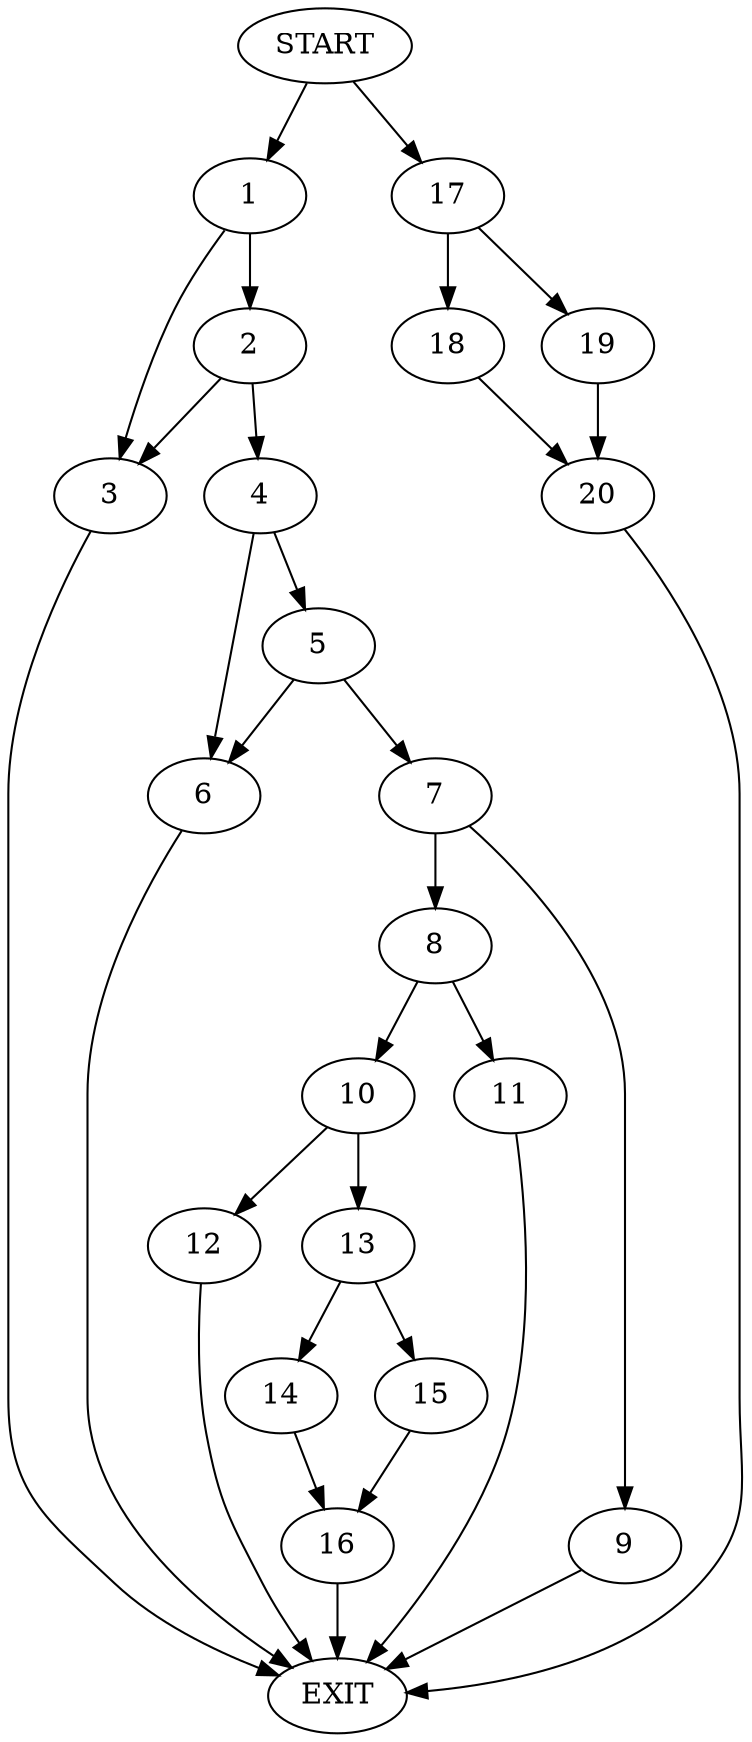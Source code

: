 digraph {
0 [label="START"]
21 [label="EXIT"]
0 -> 1
1 -> 2
1 -> 3
3 -> 21
2 -> 3
2 -> 4
4 -> 5
4 -> 6
5 -> 7
5 -> 6
6 -> 21
7 -> 8
7 -> 9
8 -> 10
8 -> 11
9 -> 21
11 -> 21
10 -> 12
10 -> 13
13 -> 14
13 -> 15
12 -> 21
15 -> 16
14 -> 16
16 -> 21
0 -> 17
17 -> 18
17 -> 19
18 -> 20
19 -> 20
20 -> 21
}
